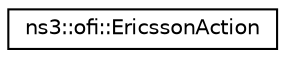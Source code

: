 digraph "Graphical Class Hierarchy"
{
 // LATEX_PDF_SIZE
  edge [fontname="Helvetica",fontsize="10",labelfontname="Helvetica",labelfontsize="10"];
  node [fontname="Helvetica",fontsize="10",shape=record];
  rankdir="LR";
  Node0 [label="ns3::ofi::EricssonAction",height=0.2,width=0.4,color="black", fillcolor="white", style="filled",URL="$structns3_1_1ofi_1_1_ericsson_action.html",tooltip="Class for handling Ericsson Vendor-defined actions."];
}
